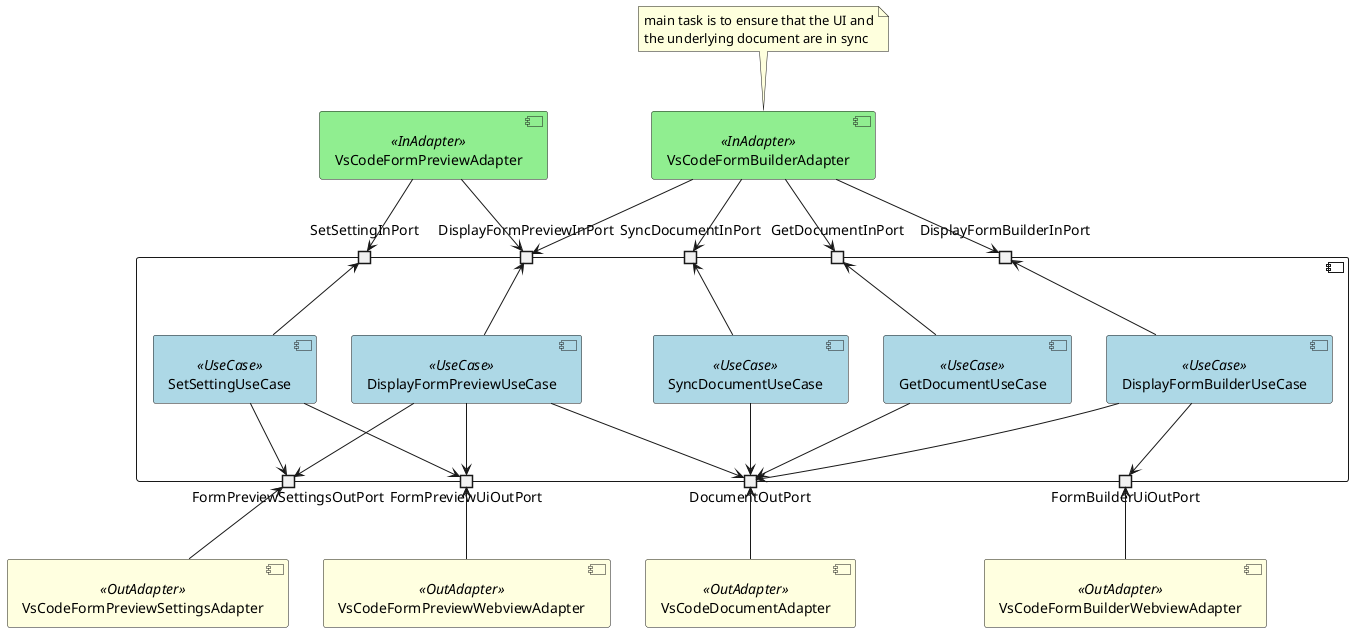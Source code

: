 @startuml
'https://plantuml.com/component-diagram

skinparam component {
  backgroundColor<<Global>> LightGray
  backgroundColor<<InAdapter>> LightGreen
  backgroundColor<<UseCase>> LightBlue
  backgroundColor<<OutAdapter>> LightYellow
}

component VsCodeFormBuilderAdapter <<InAdapter>>
component VsCodeFormPreviewAdapter <<InAdapter>>

note top of [VsCodeFormBuilderAdapter]
  main task is to ensure that the UI and
  the underlying document are in sync
end note

component {
    portin DisplayFormBuilderInPort
    portin DisplayFormPreviewInPort
    portin SetSettingInPort
    portin GetDocumentInPort
    portin SyncDocumentInPort

    portout FormBuilderUiOutPort
    portout FormPreviewUiOutPort
    portout FormPreviewSettingsOutPort
    portout DocumentOutPort

    component DisplayFormBuilderUseCase <<UseCase>>
    component DisplayFormPreviewUseCase <<UseCase>>
    component SetSettingUseCase <<UseCase>>
    component GetDocumentUseCase <<UseCase>>
    component SyncDocumentUseCase <<UseCase>>
}

component VsCodeFormBuilderWebviewAdapter <<OutAdapter>>
component VsCodeFormPreviewWebviewAdapter <<OutAdapter>>
component VsCodeFormPreviewSettingsAdapter <<OutAdapter>>
component VsCodeDocumentAdapter <<OutAdapter>>

'InAdapter
VsCodeFormBuilderAdapter --> DisplayFormBuilderInPort
VsCodeFormBuilderAdapter --> DisplayFormPreviewInPort
VsCodeFormBuilderAdapter --> SyncDocumentInPort
VsCodeFormBuilderAdapter --> GetDocumentInPort

VsCodeFormPreviewAdapter --> DisplayFormPreviewInPort
VsCodeFormPreviewAdapter --> SetSettingInPort

'UseCase
DisplayFormBuilderUseCase -up-> DisplayFormBuilderInPort
DisplayFormPreviewUseCase -up-> DisplayFormPreviewInPort
SetSettingUseCase -up-> SetSettingInPort
SyncDocumentUseCase -up-> SyncDocumentInPort
GetDocumentUseCase -up-> GetDocumentInPort

DisplayFormBuilderUseCase -down-> FormBuilderUiOutPort
DisplayFormBuilderUseCase -down-> DocumentOutPort
DisplayFormPreviewUseCase -down-> FormPreviewUiOutPort
DisplayFormPreviewUseCase -down-> FormPreviewSettingsOutPort
DisplayFormPreviewUseCase -down-> DocumentOutPort
SetSettingUseCase -down-> FormPreviewSettingsOutPort
SetSettingUseCase -down-> FormPreviewUiOutPort
SyncDocumentUseCase -down-> DocumentOutPort
GetDocumentUseCase -down-> DocumentOutPort

VsCodeFormBuilderWebviewAdapter -up-> FormBuilderUiOutPort
VsCodeFormPreviewWebviewAdapter -up-> FormPreviewUiOutPort
VsCodeFormPreviewSettingsAdapter -up-> FormPreviewSettingsOutPort
VsCodeDocumentAdapter -up-> DocumentOutPort
@enduml

